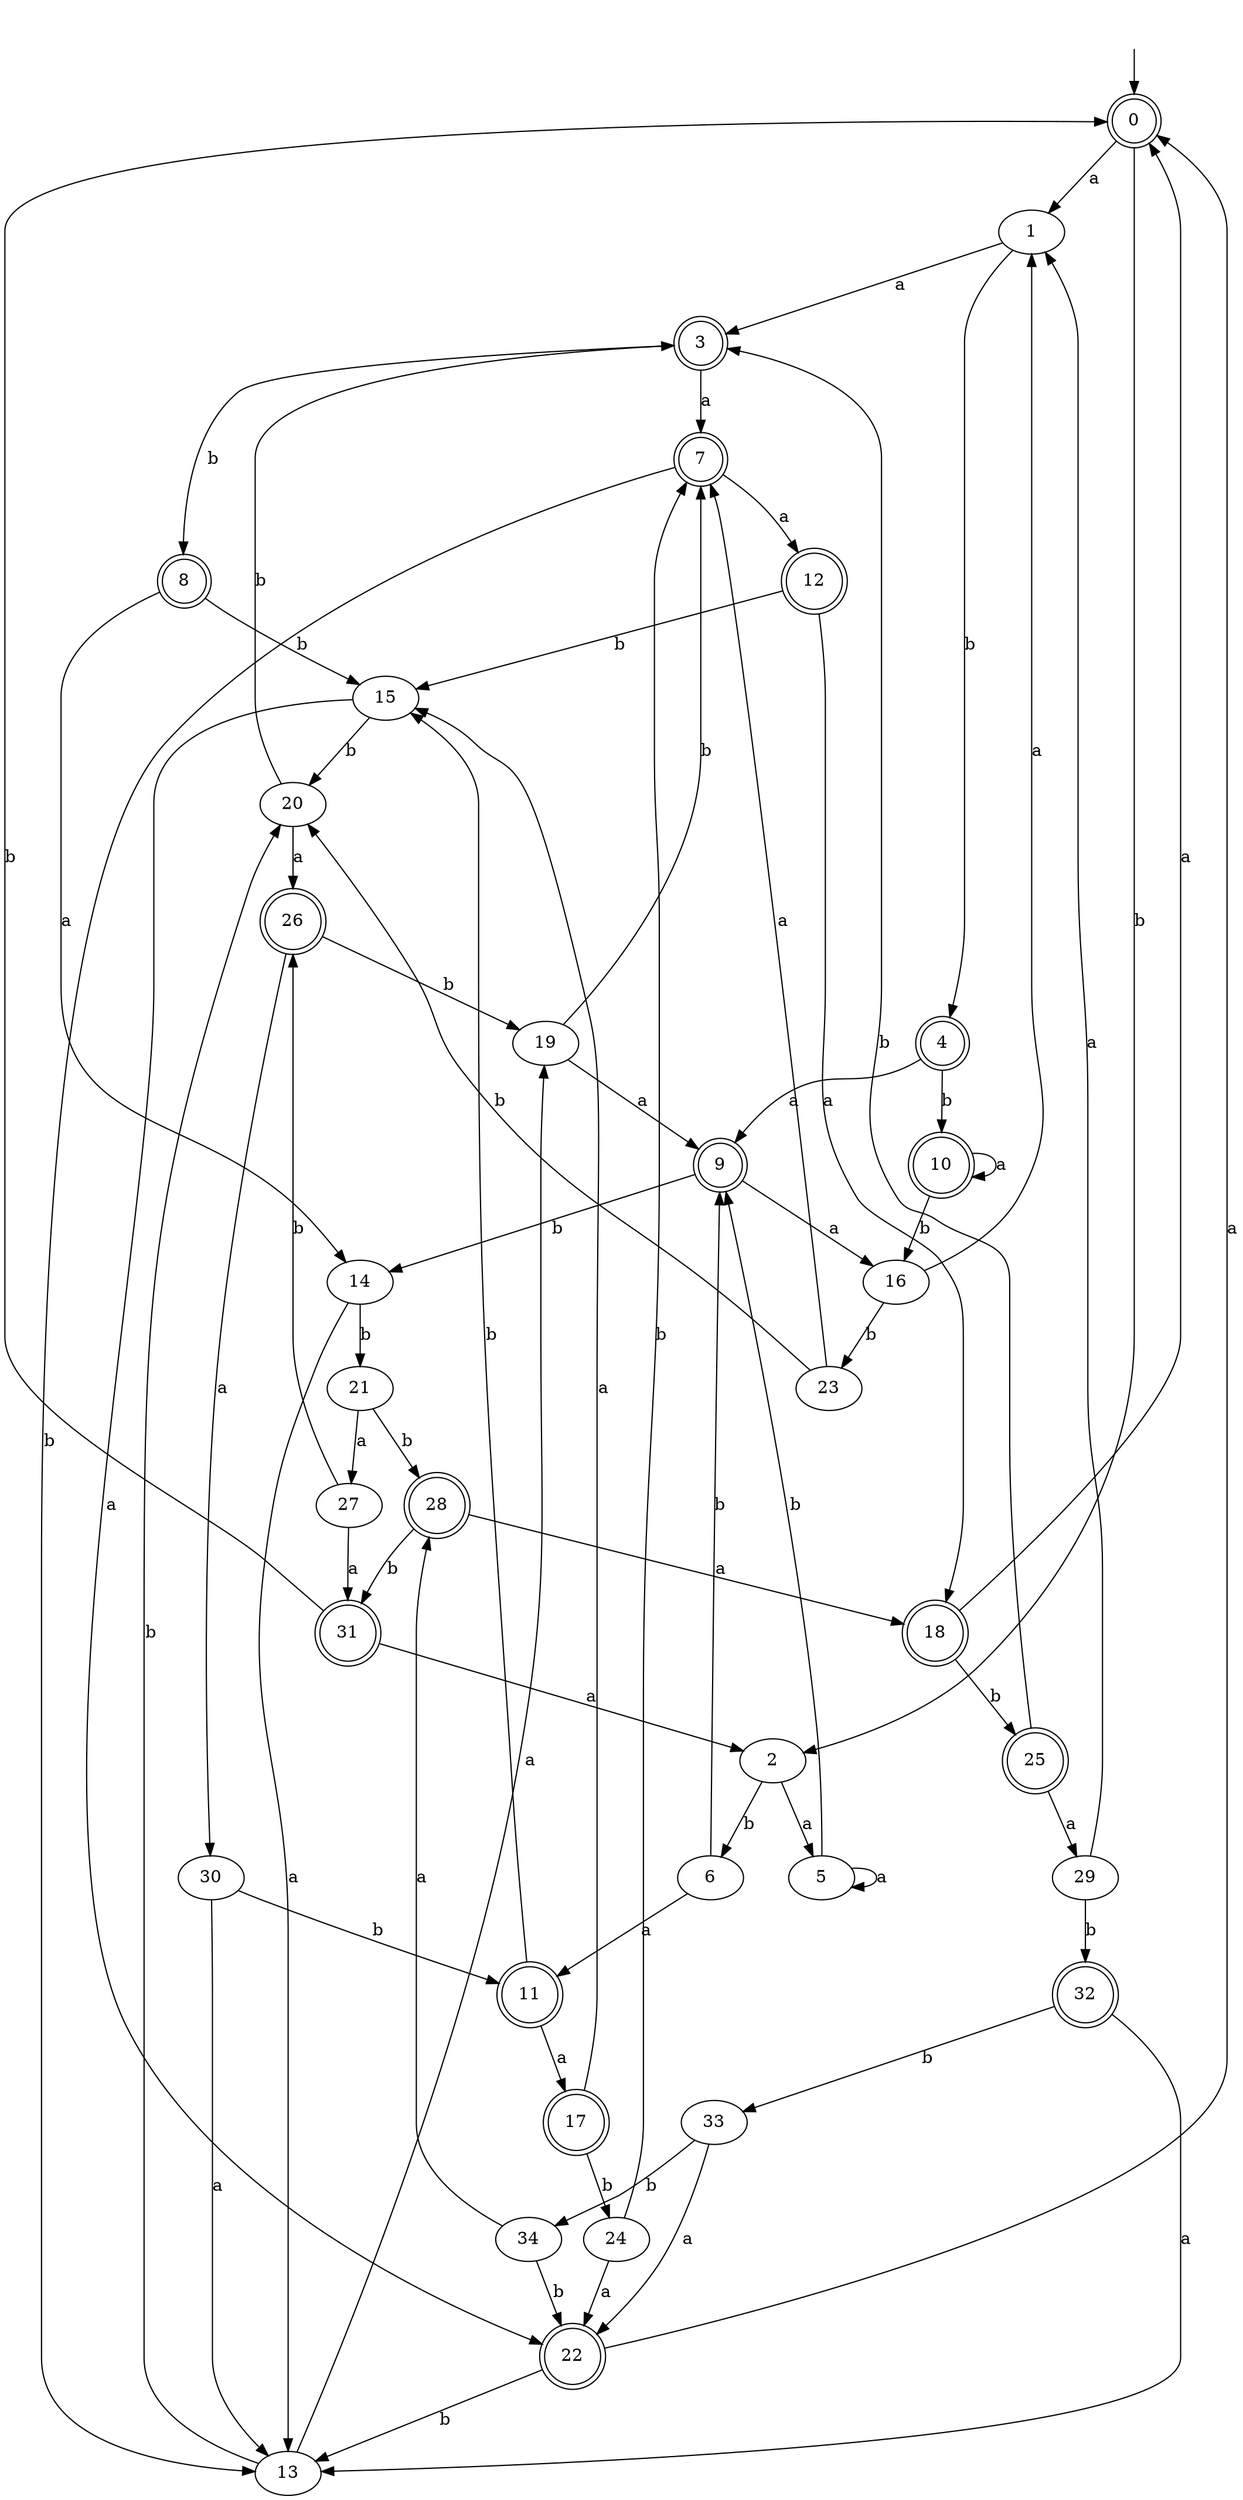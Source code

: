 digraph RandomDFA {
  __start0 [label="", shape=none];
  __start0 -> 0 [label=""];
  0 [shape=circle] [shape=doublecircle]
  0 -> 1 [label="a"]
  0 -> 2 [label="b"]
  1
  1 -> 3 [label="a"]
  1 -> 4 [label="b"]
  2
  2 -> 5 [label="a"]
  2 -> 6 [label="b"]
  3 [shape=doublecircle]
  3 -> 7 [label="a"]
  3 -> 8 [label="b"]
  4 [shape=doublecircle]
  4 -> 9 [label="a"]
  4 -> 10 [label="b"]
  5
  5 -> 5 [label="a"]
  5 -> 9 [label="b"]
  6
  6 -> 11 [label="a"]
  6 -> 9 [label="b"]
  7 [shape=doublecircle]
  7 -> 12 [label="a"]
  7 -> 13 [label="b"]
  8 [shape=doublecircle]
  8 -> 14 [label="a"]
  8 -> 15 [label="b"]
  9 [shape=doublecircle]
  9 -> 16 [label="a"]
  9 -> 14 [label="b"]
  10 [shape=doublecircle]
  10 -> 10 [label="a"]
  10 -> 16 [label="b"]
  11 [shape=doublecircle]
  11 -> 17 [label="a"]
  11 -> 15 [label="b"]
  12 [shape=doublecircle]
  12 -> 18 [label="a"]
  12 -> 15 [label="b"]
  13
  13 -> 19 [label="a"]
  13 -> 20 [label="b"]
  14
  14 -> 13 [label="a"]
  14 -> 21 [label="b"]
  15
  15 -> 22 [label="a"]
  15 -> 20 [label="b"]
  16
  16 -> 1 [label="a"]
  16 -> 23 [label="b"]
  17 [shape=doublecircle]
  17 -> 15 [label="a"]
  17 -> 24 [label="b"]
  18 [shape=doublecircle]
  18 -> 0 [label="a"]
  18 -> 25 [label="b"]
  19
  19 -> 9 [label="a"]
  19 -> 7 [label="b"]
  20
  20 -> 26 [label="a"]
  20 -> 3 [label="b"]
  21
  21 -> 27 [label="a"]
  21 -> 28 [label="b"]
  22 [shape=doublecircle]
  22 -> 0 [label="a"]
  22 -> 13 [label="b"]
  23
  23 -> 7 [label="a"]
  23 -> 20 [label="b"]
  24
  24 -> 22 [label="a"]
  24 -> 7 [label="b"]
  25 [shape=doublecircle]
  25 -> 29 [label="a"]
  25 -> 3 [label="b"]
  26 [shape=doublecircle]
  26 -> 30 [label="a"]
  26 -> 19 [label="b"]
  27
  27 -> 31 [label="a"]
  27 -> 26 [label="b"]
  28 [shape=doublecircle]
  28 -> 18 [label="a"]
  28 -> 31 [label="b"]
  29
  29 -> 1 [label="a"]
  29 -> 32 [label="b"]
  30
  30 -> 13 [label="a"]
  30 -> 11 [label="b"]
  31 [shape=doublecircle]
  31 -> 2 [label="a"]
  31 -> 0 [label="b"]
  32 [shape=doublecircle]
  32 -> 13 [label="a"]
  32 -> 33 [label="b"]
  33
  33 -> 22 [label="a"]
  33 -> 34 [label="b"]
  34
  34 -> 28 [label="a"]
  34 -> 22 [label="b"]
}
